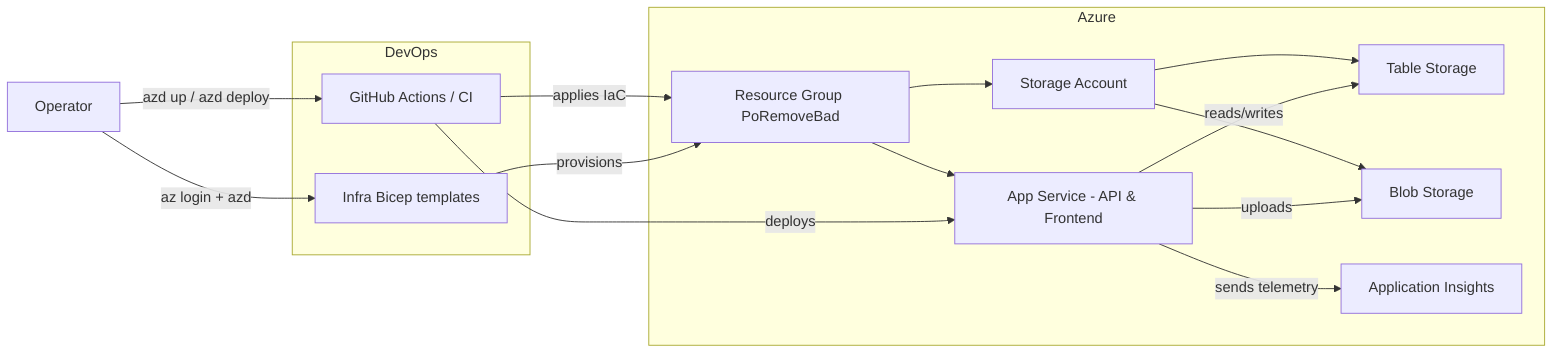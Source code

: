 %% Deployment Artifacts — PoRemoveBad
%% Shows Azure resources and connections

graph LR
  subgraph Azure
    direction LR
    RG[Resource Group PoRemoveBad]
    AS[App Service - API & Frontend]
    SA[Storage Account]
    Table[Table Storage]
    Blob[Blob Storage]
    AppInsights[Application Insights]
    RG --> AS
    RG --> SA
    SA --> Table
    SA --> Blob
    AS -->|reads/writes| Table
    AS -->|uploads| Blob
    AS -->|sends telemetry| AppInsights
  end

  subgraph DevOps
    direction LR
    GH[GitHub Actions / CI]
    GH -->|deploys| AS
    GH -->|applies IaC| RG
    IaC[Infra Bicep templates] -->|provisions| RG
  end

  user[Operator] -->|azd up / azd deploy| GH
  user -->|az login + azd| IaC